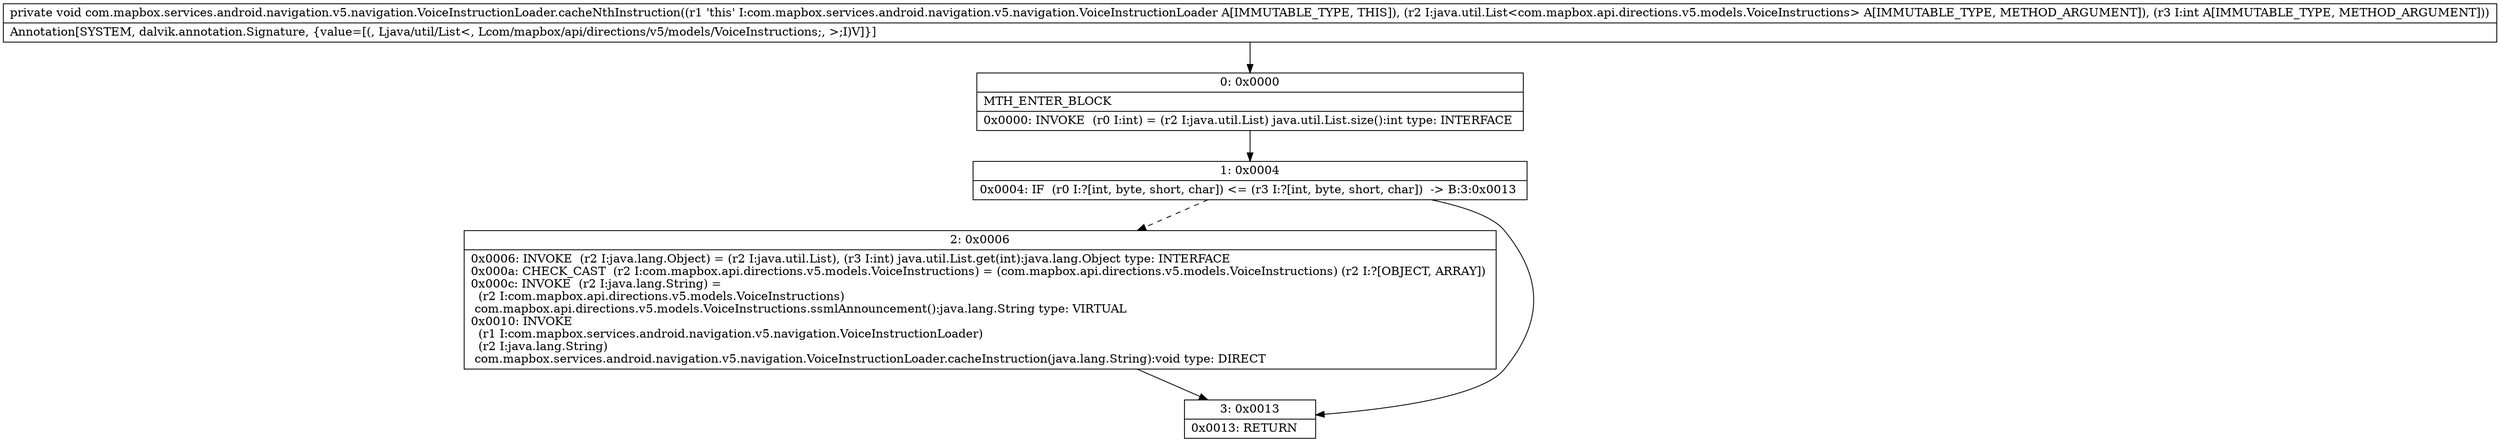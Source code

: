 digraph "CFG forcom.mapbox.services.android.navigation.v5.navigation.VoiceInstructionLoader.cacheNthInstruction(Ljava\/util\/List;I)V" {
Node_0 [shape=record,label="{0\:\ 0x0000|MTH_ENTER_BLOCK\l|0x0000: INVOKE  (r0 I:int) = (r2 I:java.util.List) java.util.List.size():int type: INTERFACE \l}"];
Node_1 [shape=record,label="{1\:\ 0x0004|0x0004: IF  (r0 I:?[int, byte, short, char]) \<= (r3 I:?[int, byte, short, char])  \-\> B:3:0x0013 \l}"];
Node_2 [shape=record,label="{2\:\ 0x0006|0x0006: INVOKE  (r2 I:java.lang.Object) = (r2 I:java.util.List), (r3 I:int) java.util.List.get(int):java.lang.Object type: INTERFACE \l0x000a: CHECK_CAST  (r2 I:com.mapbox.api.directions.v5.models.VoiceInstructions) = (com.mapbox.api.directions.v5.models.VoiceInstructions) (r2 I:?[OBJECT, ARRAY]) \l0x000c: INVOKE  (r2 I:java.lang.String) = \l  (r2 I:com.mapbox.api.directions.v5.models.VoiceInstructions)\l com.mapbox.api.directions.v5.models.VoiceInstructions.ssmlAnnouncement():java.lang.String type: VIRTUAL \l0x0010: INVOKE  \l  (r1 I:com.mapbox.services.android.navigation.v5.navigation.VoiceInstructionLoader)\l  (r2 I:java.lang.String)\l com.mapbox.services.android.navigation.v5.navigation.VoiceInstructionLoader.cacheInstruction(java.lang.String):void type: DIRECT \l}"];
Node_3 [shape=record,label="{3\:\ 0x0013|0x0013: RETURN   \l}"];
MethodNode[shape=record,label="{private void com.mapbox.services.android.navigation.v5.navigation.VoiceInstructionLoader.cacheNthInstruction((r1 'this' I:com.mapbox.services.android.navigation.v5.navigation.VoiceInstructionLoader A[IMMUTABLE_TYPE, THIS]), (r2 I:java.util.List\<com.mapbox.api.directions.v5.models.VoiceInstructions\> A[IMMUTABLE_TYPE, METHOD_ARGUMENT]), (r3 I:int A[IMMUTABLE_TYPE, METHOD_ARGUMENT]))  | Annotation[SYSTEM, dalvik.annotation.Signature, \{value=[(, Ljava\/util\/List\<, Lcom\/mapbox\/api\/directions\/v5\/models\/VoiceInstructions;, \>;I)V]\}]\l}"];
MethodNode -> Node_0;
Node_0 -> Node_1;
Node_1 -> Node_2[style=dashed];
Node_1 -> Node_3;
Node_2 -> Node_3;
}

